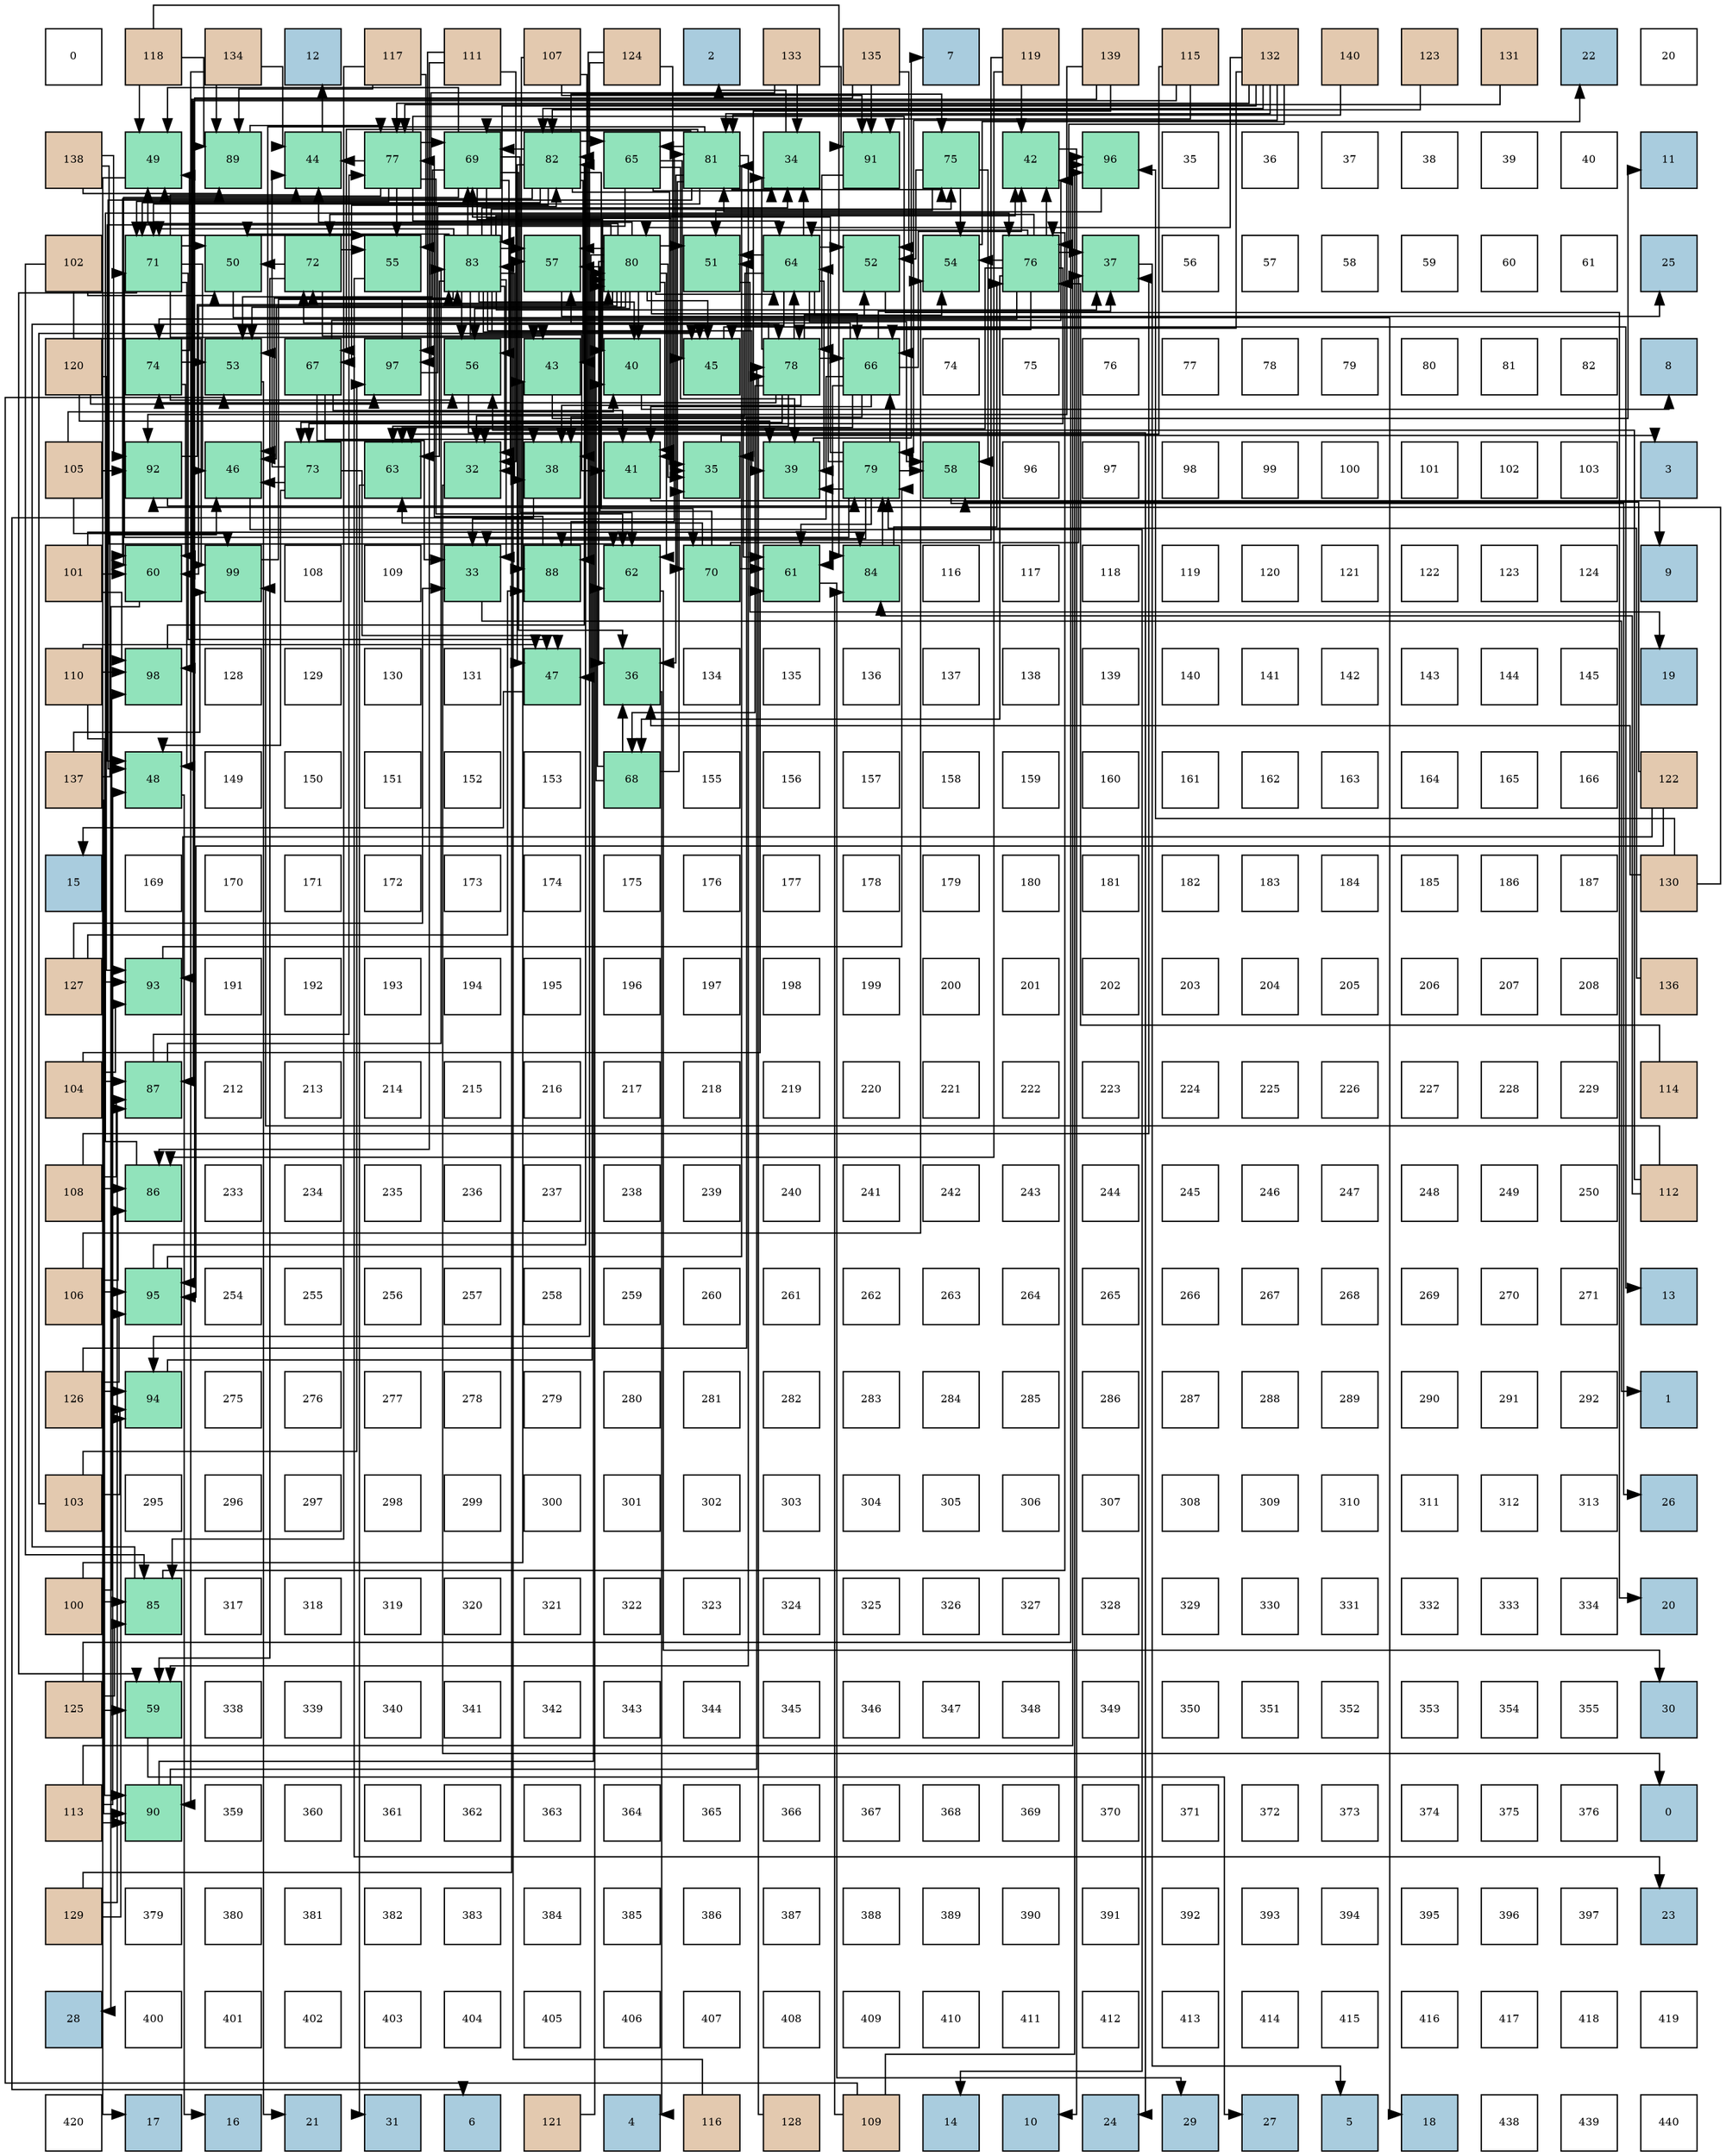 digraph layout{
 rankdir=TB;
 splines=ortho;
 node [style=filled shape=square fixedsize=true width=0.6];
0[label="0", fontsize=8, fillcolor="#ffffff"];
1[label="118", fontsize=8, fillcolor="#e3c9af"];
2[label="134", fontsize=8, fillcolor="#e3c9af"];
3[label="12", fontsize=8, fillcolor="#a9ccde"];
4[label="117", fontsize=8, fillcolor="#e3c9af"];
5[label="111", fontsize=8, fillcolor="#e3c9af"];
6[label="107", fontsize=8, fillcolor="#e3c9af"];
7[label="124", fontsize=8, fillcolor="#e3c9af"];
8[label="2", fontsize=8, fillcolor="#a9ccde"];
9[label="133", fontsize=8, fillcolor="#e3c9af"];
10[label="135", fontsize=8, fillcolor="#e3c9af"];
11[label="7", fontsize=8, fillcolor="#a9ccde"];
12[label="119", fontsize=8, fillcolor="#e3c9af"];
13[label="139", fontsize=8, fillcolor="#e3c9af"];
14[label="115", fontsize=8, fillcolor="#e3c9af"];
15[label="132", fontsize=8, fillcolor="#e3c9af"];
16[label="140", fontsize=8, fillcolor="#e3c9af"];
17[label="123", fontsize=8, fillcolor="#e3c9af"];
18[label="131", fontsize=8, fillcolor="#e3c9af"];
19[label="22", fontsize=8, fillcolor="#a9ccde"];
20[label="20", fontsize=8, fillcolor="#ffffff"];
21[label="138", fontsize=8, fillcolor="#e3c9af"];
22[label="49", fontsize=8, fillcolor="#91e3bb"];
23[label="89", fontsize=8, fillcolor="#91e3bb"];
24[label="44", fontsize=8, fillcolor="#91e3bb"];
25[label="77", fontsize=8, fillcolor="#91e3bb"];
26[label="69", fontsize=8, fillcolor="#91e3bb"];
27[label="82", fontsize=8, fillcolor="#91e3bb"];
28[label="65", fontsize=8, fillcolor="#91e3bb"];
29[label="81", fontsize=8, fillcolor="#91e3bb"];
30[label="34", fontsize=8, fillcolor="#91e3bb"];
31[label="91", fontsize=8, fillcolor="#91e3bb"];
32[label="75", fontsize=8, fillcolor="#91e3bb"];
33[label="42", fontsize=8, fillcolor="#91e3bb"];
34[label="96", fontsize=8, fillcolor="#91e3bb"];
35[label="35", fontsize=8, fillcolor="#ffffff"];
36[label="36", fontsize=8, fillcolor="#ffffff"];
37[label="37", fontsize=8, fillcolor="#ffffff"];
38[label="38", fontsize=8, fillcolor="#ffffff"];
39[label="39", fontsize=8, fillcolor="#ffffff"];
40[label="40", fontsize=8, fillcolor="#ffffff"];
41[label="11", fontsize=8, fillcolor="#a9ccde"];
42[label="102", fontsize=8, fillcolor="#e3c9af"];
43[label="71", fontsize=8, fillcolor="#91e3bb"];
44[label="50", fontsize=8, fillcolor="#91e3bb"];
45[label="72", fontsize=8, fillcolor="#91e3bb"];
46[label="55", fontsize=8, fillcolor="#91e3bb"];
47[label="83", fontsize=8, fillcolor="#91e3bb"];
48[label="57", fontsize=8, fillcolor="#91e3bb"];
49[label="80", fontsize=8, fillcolor="#91e3bb"];
50[label="51", fontsize=8, fillcolor="#91e3bb"];
51[label="64", fontsize=8, fillcolor="#91e3bb"];
52[label="52", fontsize=8, fillcolor="#91e3bb"];
53[label="54", fontsize=8, fillcolor="#91e3bb"];
54[label="76", fontsize=8, fillcolor="#91e3bb"];
55[label="37", fontsize=8, fillcolor="#91e3bb"];
56[label="56", fontsize=8, fillcolor="#ffffff"];
57[label="57", fontsize=8, fillcolor="#ffffff"];
58[label="58", fontsize=8, fillcolor="#ffffff"];
59[label="59", fontsize=8, fillcolor="#ffffff"];
60[label="60", fontsize=8, fillcolor="#ffffff"];
61[label="61", fontsize=8, fillcolor="#ffffff"];
62[label="25", fontsize=8, fillcolor="#a9ccde"];
63[label="120", fontsize=8, fillcolor="#e3c9af"];
64[label="74", fontsize=8, fillcolor="#91e3bb"];
65[label="53", fontsize=8, fillcolor="#91e3bb"];
66[label="67", fontsize=8, fillcolor="#91e3bb"];
67[label="97", fontsize=8, fillcolor="#91e3bb"];
68[label="56", fontsize=8, fillcolor="#91e3bb"];
69[label="43", fontsize=8, fillcolor="#91e3bb"];
70[label="40", fontsize=8, fillcolor="#91e3bb"];
71[label="45", fontsize=8, fillcolor="#91e3bb"];
72[label="78", fontsize=8, fillcolor="#91e3bb"];
73[label="66", fontsize=8, fillcolor="#91e3bb"];
74[label="74", fontsize=8, fillcolor="#ffffff"];
75[label="75", fontsize=8, fillcolor="#ffffff"];
76[label="76", fontsize=8, fillcolor="#ffffff"];
77[label="77", fontsize=8, fillcolor="#ffffff"];
78[label="78", fontsize=8, fillcolor="#ffffff"];
79[label="79", fontsize=8, fillcolor="#ffffff"];
80[label="80", fontsize=8, fillcolor="#ffffff"];
81[label="81", fontsize=8, fillcolor="#ffffff"];
82[label="82", fontsize=8, fillcolor="#ffffff"];
83[label="8", fontsize=8, fillcolor="#a9ccde"];
84[label="105", fontsize=8, fillcolor="#e3c9af"];
85[label="92", fontsize=8, fillcolor="#91e3bb"];
86[label="46", fontsize=8, fillcolor="#91e3bb"];
87[label="73", fontsize=8, fillcolor="#91e3bb"];
88[label="63", fontsize=8, fillcolor="#91e3bb"];
89[label="32", fontsize=8, fillcolor="#91e3bb"];
90[label="38", fontsize=8, fillcolor="#91e3bb"];
91[label="41", fontsize=8, fillcolor="#91e3bb"];
92[label="35", fontsize=8, fillcolor="#91e3bb"];
93[label="39", fontsize=8, fillcolor="#91e3bb"];
94[label="79", fontsize=8, fillcolor="#91e3bb"];
95[label="58", fontsize=8, fillcolor="#91e3bb"];
96[label="96", fontsize=8, fillcolor="#ffffff"];
97[label="97", fontsize=8, fillcolor="#ffffff"];
98[label="98", fontsize=8, fillcolor="#ffffff"];
99[label="99", fontsize=8, fillcolor="#ffffff"];
100[label="100", fontsize=8, fillcolor="#ffffff"];
101[label="101", fontsize=8, fillcolor="#ffffff"];
102[label="102", fontsize=8, fillcolor="#ffffff"];
103[label="103", fontsize=8, fillcolor="#ffffff"];
104[label="3", fontsize=8, fillcolor="#a9ccde"];
105[label="101", fontsize=8, fillcolor="#e3c9af"];
106[label="60", fontsize=8, fillcolor="#91e3bb"];
107[label="99", fontsize=8, fillcolor="#91e3bb"];
108[label="108", fontsize=8, fillcolor="#ffffff"];
109[label="109", fontsize=8, fillcolor="#ffffff"];
110[label="33", fontsize=8, fillcolor="#91e3bb"];
111[label="88", fontsize=8, fillcolor="#91e3bb"];
112[label="62", fontsize=8, fillcolor="#91e3bb"];
113[label="70", fontsize=8, fillcolor="#91e3bb"];
114[label="61", fontsize=8, fillcolor="#91e3bb"];
115[label="84", fontsize=8, fillcolor="#91e3bb"];
116[label="116", fontsize=8, fillcolor="#ffffff"];
117[label="117", fontsize=8, fillcolor="#ffffff"];
118[label="118", fontsize=8, fillcolor="#ffffff"];
119[label="119", fontsize=8, fillcolor="#ffffff"];
120[label="120", fontsize=8, fillcolor="#ffffff"];
121[label="121", fontsize=8, fillcolor="#ffffff"];
122[label="122", fontsize=8, fillcolor="#ffffff"];
123[label="123", fontsize=8, fillcolor="#ffffff"];
124[label="124", fontsize=8, fillcolor="#ffffff"];
125[label="9", fontsize=8, fillcolor="#a9ccde"];
126[label="110", fontsize=8, fillcolor="#e3c9af"];
127[label="98", fontsize=8, fillcolor="#91e3bb"];
128[label="128", fontsize=8, fillcolor="#ffffff"];
129[label="129", fontsize=8, fillcolor="#ffffff"];
130[label="130", fontsize=8, fillcolor="#ffffff"];
131[label="131", fontsize=8, fillcolor="#ffffff"];
132[label="47", fontsize=8, fillcolor="#91e3bb"];
133[label="36", fontsize=8, fillcolor="#91e3bb"];
134[label="134", fontsize=8, fillcolor="#ffffff"];
135[label="135", fontsize=8, fillcolor="#ffffff"];
136[label="136", fontsize=8, fillcolor="#ffffff"];
137[label="137", fontsize=8, fillcolor="#ffffff"];
138[label="138", fontsize=8, fillcolor="#ffffff"];
139[label="139", fontsize=8, fillcolor="#ffffff"];
140[label="140", fontsize=8, fillcolor="#ffffff"];
141[label="141", fontsize=8, fillcolor="#ffffff"];
142[label="142", fontsize=8, fillcolor="#ffffff"];
143[label="143", fontsize=8, fillcolor="#ffffff"];
144[label="144", fontsize=8, fillcolor="#ffffff"];
145[label="145", fontsize=8, fillcolor="#ffffff"];
146[label="19", fontsize=8, fillcolor="#a9ccde"];
147[label="137", fontsize=8, fillcolor="#e3c9af"];
148[label="48", fontsize=8, fillcolor="#91e3bb"];
149[label="149", fontsize=8, fillcolor="#ffffff"];
150[label="150", fontsize=8, fillcolor="#ffffff"];
151[label="151", fontsize=8, fillcolor="#ffffff"];
152[label="152", fontsize=8, fillcolor="#ffffff"];
153[label="153", fontsize=8, fillcolor="#ffffff"];
154[label="68", fontsize=8, fillcolor="#91e3bb"];
155[label="155", fontsize=8, fillcolor="#ffffff"];
156[label="156", fontsize=8, fillcolor="#ffffff"];
157[label="157", fontsize=8, fillcolor="#ffffff"];
158[label="158", fontsize=8, fillcolor="#ffffff"];
159[label="159", fontsize=8, fillcolor="#ffffff"];
160[label="160", fontsize=8, fillcolor="#ffffff"];
161[label="161", fontsize=8, fillcolor="#ffffff"];
162[label="162", fontsize=8, fillcolor="#ffffff"];
163[label="163", fontsize=8, fillcolor="#ffffff"];
164[label="164", fontsize=8, fillcolor="#ffffff"];
165[label="165", fontsize=8, fillcolor="#ffffff"];
166[label="166", fontsize=8, fillcolor="#ffffff"];
167[label="122", fontsize=8, fillcolor="#e3c9af"];
168[label="15", fontsize=8, fillcolor="#a9ccde"];
169[label="169", fontsize=8, fillcolor="#ffffff"];
170[label="170", fontsize=8, fillcolor="#ffffff"];
171[label="171", fontsize=8, fillcolor="#ffffff"];
172[label="172", fontsize=8, fillcolor="#ffffff"];
173[label="173", fontsize=8, fillcolor="#ffffff"];
174[label="174", fontsize=8, fillcolor="#ffffff"];
175[label="175", fontsize=8, fillcolor="#ffffff"];
176[label="176", fontsize=8, fillcolor="#ffffff"];
177[label="177", fontsize=8, fillcolor="#ffffff"];
178[label="178", fontsize=8, fillcolor="#ffffff"];
179[label="179", fontsize=8, fillcolor="#ffffff"];
180[label="180", fontsize=8, fillcolor="#ffffff"];
181[label="181", fontsize=8, fillcolor="#ffffff"];
182[label="182", fontsize=8, fillcolor="#ffffff"];
183[label="183", fontsize=8, fillcolor="#ffffff"];
184[label="184", fontsize=8, fillcolor="#ffffff"];
185[label="185", fontsize=8, fillcolor="#ffffff"];
186[label="186", fontsize=8, fillcolor="#ffffff"];
187[label="187", fontsize=8, fillcolor="#ffffff"];
188[label="130", fontsize=8, fillcolor="#e3c9af"];
189[label="127", fontsize=8, fillcolor="#e3c9af"];
190[label="93", fontsize=8, fillcolor="#91e3bb"];
191[label="191", fontsize=8, fillcolor="#ffffff"];
192[label="192", fontsize=8, fillcolor="#ffffff"];
193[label="193", fontsize=8, fillcolor="#ffffff"];
194[label="194", fontsize=8, fillcolor="#ffffff"];
195[label="195", fontsize=8, fillcolor="#ffffff"];
196[label="196", fontsize=8, fillcolor="#ffffff"];
197[label="197", fontsize=8, fillcolor="#ffffff"];
198[label="198", fontsize=8, fillcolor="#ffffff"];
199[label="199", fontsize=8, fillcolor="#ffffff"];
200[label="200", fontsize=8, fillcolor="#ffffff"];
201[label="201", fontsize=8, fillcolor="#ffffff"];
202[label="202", fontsize=8, fillcolor="#ffffff"];
203[label="203", fontsize=8, fillcolor="#ffffff"];
204[label="204", fontsize=8, fillcolor="#ffffff"];
205[label="205", fontsize=8, fillcolor="#ffffff"];
206[label="206", fontsize=8, fillcolor="#ffffff"];
207[label="207", fontsize=8, fillcolor="#ffffff"];
208[label="208", fontsize=8, fillcolor="#ffffff"];
209[label="136", fontsize=8, fillcolor="#e3c9af"];
210[label="104", fontsize=8, fillcolor="#e3c9af"];
211[label="87", fontsize=8, fillcolor="#91e3bb"];
212[label="212", fontsize=8, fillcolor="#ffffff"];
213[label="213", fontsize=8, fillcolor="#ffffff"];
214[label="214", fontsize=8, fillcolor="#ffffff"];
215[label="215", fontsize=8, fillcolor="#ffffff"];
216[label="216", fontsize=8, fillcolor="#ffffff"];
217[label="217", fontsize=8, fillcolor="#ffffff"];
218[label="218", fontsize=8, fillcolor="#ffffff"];
219[label="219", fontsize=8, fillcolor="#ffffff"];
220[label="220", fontsize=8, fillcolor="#ffffff"];
221[label="221", fontsize=8, fillcolor="#ffffff"];
222[label="222", fontsize=8, fillcolor="#ffffff"];
223[label="223", fontsize=8, fillcolor="#ffffff"];
224[label="224", fontsize=8, fillcolor="#ffffff"];
225[label="225", fontsize=8, fillcolor="#ffffff"];
226[label="226", fontsize=8, fillcolor="#ffffff"];
227[label="227", fontsize=8, fillcolor="#ffffff"];
228[label="228", fontsize=8, fillcolor="#ffffff"];
229[label="229", fontsize=8, fillcolor="#ffffff"];
230[label="114", fontsize=8, fillcolor="#e3c9af"];
231[label="108", fontsize=8, fillcolor="#e3c9af"];
232[label="86", fontsize=8, fillcolor="#91e3bb"];
233[label="233", fontsize=8, fillcolor="#ffffff"];
234[label="234", fontsize=8, fillcolor="#ffffff"];
235[label="235", fontsize=8, fillcolor="#ffffff"];
236[label="236", fontsize=8, fillcolor="#ffffff"];
237[label="237", fontsize=8, fillcolor="#ffffff"];
238[label="238", fontsize=8, fillcolor="#ffffff"];
239[label="239", fontsize=8, fillcolor="#ffffff"];
240[label="240", fontsize=8, fillcolor="#ffffff"];
241[label="241", fontsize=8, fillcolor="#ffffff"];
242[label="242", fontsize=8, fillcolor="#ffffff"];
243[label="243", fontsize=8, fillcolor="#ffffff"];
244[label="244", fontsize=8, fillcolor="#ffffff"];
245[label="245", fontsize=8, fillcolor="#ffffff"];
246[label="246", fontsize=8, fillcolor="#ffffff"];
247[label="247", fontsize=8, fillcolor="#ffffff"];
248[label="248", fontsize=8, fillcolor="#ffffff"];
249[label="249", fontsize=8, fillcolor="#ffffff"];
250[label="250", fontsize=8, fillcolor="#ffffff"];
251[label="112", fontsize=8, fillcolor="#e3c9af"];
252[label="106", fontsize=8, fillcolor="#e3c9af"];
253[label="95", fontsize=8, fillcolor="#91e3bb"];
254[label="254", fontsize=8, fillcolor="#ffffff"];
255[label="255", fontsize=8, fillcolor="#ffffff"];
256[label="256", fontsize=8, fillcolor="#ffffff"];
257[label="257", fontsize=8, fillcolor="#ffffff"];
258[label="258", fontsize=8, fillcolor="#ffffff"];
259[label="259", fontsize=8, fillcolor="#ffffff"];
260[label="260", fontsize=8, fillcolor="#ffffff"];
261[label="261", fontsize=8, fillcolor="#ffffff"];
262[label="262", fontsize=8, fillcolor="#ffffff"];
263[label="263", fontsize=8, fillcolor="#ffffff"];
264[label="264", fontsize=8, fillcolor="#ffffff"];
265[label="265", fontsize=8, fillcolor="#ffffff"];
266[label="266", fontsize=8, fillcolor="#ffffff"];
267[label="267", fontsize=8, fillcolor="#ffffff"];
268[label="268", fontsize=8, fillcolor="#ffffff"];
269[label="269", fontsize=8, fillcolor="#ffffff"];
270[label="270", fontsize=8, fillcolor="#ffffff"];
271[label="271", fontsize=8, fillcolor="#ffffff"];
272[label="13", fontsize=8, fillcolor="#a9ccde"];
273[label="126", fontsize=8, fillcolor="#e3c9af"];
274[label="94", fontsize=8, fillcolor="#91e3bb"];
275[label="275", fontsize=8, fillcolor="#ffffff"];
276[label="276", fontsize=8, fillcolor="#ffffff"];
277[label="277", fontsize=8, fillcolor="#ffffff"];
278[label="278", fontsize=8, fillcolor="#ffffff"];
279[label="279", fontsize=8, fillcolor="#ffffff"];
280[label="280", fontsize=8, fillcolor="#ffffff"];
281[label="281", fontsize=8, fillcolor="#ffffff"];
282[label="282", fontsize=8, fillcolor="#ffffff"];
283[label="283", fontsize=8, fillcolor="#ffffff"];
284[label="284", fontsize=8, fillcolor="#ffffff"];
285[label="285", fontsize=8, fillcolor="#ffffff"];
286[label="286", fontsize=8, fillcolor="#ffffff"];
287[label="287", fontsize=8, fillcolor="#ffffff"];
288[label="288", fontsize=8, fillcolor="#ffffff"];
289[label="289", fontsize=8, fillcolor="#ffffff"];
290[label="290", fontsize=8, fillcolor="#ffffff"];
291[label="291", fontsize=8, fillcolor="#ffffff"];
292[label="292", fontsize=8, fillcolor="#ffffff"];
293[label="1", fontsize=8, fillcolor="#a9ccde"];
294[label="103", fontsize=8, fillcolor="#e3c9af"];
295[label="295", fontsize=8, fillcolor="#ffffff"];
296[label="296", fontsize=8, fillcolor="#ffffff"];
297[label="297", fontsize=8, fillcolor="#ffffff"];
298[label="298", fontsize=8, fillcolor="#ffffff"];
299[label="299", fontsize=8, fillcolor="#ffffff"];
300[label="300", fontsize=8, fillcolor="#ffffff"];
301[label="301", fontsize=8, fillcolor="#ffffff"];
302[label="302", fontsize=8, fillcolor="#ffffff"];
303[label="303", fontsize=8, fillcolor="#ffffff"];
304[label="304", fontsize=8, fillcolor="#ffffff"];
305[label="305", fontsize=8, fillcolor="#ffffff"];
306[label="306", fontsize=8, fillcolor="#ffffff"];
307[label="307", fontsize=8, fillcolor="#ffffff"];
308[label="308", fontsize=8, fillcolor="#ffffff"];
309[label="309", fontsize=8, fillcolor="#ffffff"];
310[label="310", fontsize=8, fillcolor="#ffffff"];
311[label="311", fontsize=8, fillcolor="#ffffff"];
312[label="312", fontsize=8, fillcolor="#ffffff"];
313[label="313", fontsize=8, fillcolor="#ffffff"];
314[label="26", fontsize=8, fillcolor="#a9ccde"];
315[label="100", fontsize=8, fillcolor="#e3c9af"];
316[label="85", fontsize=8, fillcolor="#91e3bb"];
317[label="317", fontsize=8, fillcolor="#ffffff"];
318[label="318", fontsize=8, fillcolor="#ffffff"];
319[label="319", fontsize=8, fillcolor="#ffffff"];
320[label="320", fontsize=8, fillcolor="#ffffff"];
321[label="321", fontsize=8, fillcolor="#ffffff"];
322[label="322", fontsize=8, fillcolor="#ffffff"];
323[label="323", fontsize=8, fillcolor="#ffffff"];
324[label="324", fontsize=8, fillcolor="#ffffff"];
325[label="325", fontsize=8, fillcolor="#ffffff"];
326[label="326", fontsize=8, fillcolor="#ffffff"];
327[label="327", fontsize=8, fillcolor="#ffffff"];
328[label="328", fontsize=8, fillcolor="#ffffff"];
329[label="329", fontsize=8, fillcolor="#ffffff"];
330[label="330", fontsize=8, fillcolor="#ffffff"];
331[label="331", fontsize=8, fillcolor="#ffffff"];
332[label="332", fontsize=8, fillcolor="#ffffff"];
333[label="333", fontsize=8, fillcolor="#ffffff"];
334[label="334", fontsize=8, fillcolor="#ffffff"];
335[label="20", fontsize=8, fillcolor="#a9ccde"];
336[label="125", fontsize=8, fillcolor="#e3c9af"];
337[label="59", fontsize=8, fillcolor="#91e3bb"];
338[label="338", fontsize=8, fillcolor="#ffffff"];
339[label="339", fontsize=8, fillcolor="#ffffff"];
340[label="340", fontsize=8, fillcolor="#ffffff"];
341[label="341", fontsize=8, fillcolor="#ffffff"];
342[label="342", fontsize=8, fillcolor="#ffffff"];
343[label="343", fontsize=8, fillcolor="#ffffff"];
344[label="344", fontsize=8, fillcolor="#ffffff"];
345[label="345", fontsize=8, fillcolor="#ffffff"];
346[label="346", fontsize=8, fillcolor="#ffffff"];
347[label="347", fontsize=8, fillcolor="#ffffff"];
348[label="348", fontsize=8, fillcolor="#ffffff"];
349[label="349", fontsize=8, fillcolor="#ffffff"];
350[label="350", fontsize=8, fillcolor="#ffffff"];
351[label="351", fontsize=8, fillcolor="#ffffff"];
352[label="352", fontsize=8, fillcolor="#ffffff"];
353[label="353", fontsize=8, fillcolor="#ffffff"];
354[label="354", fontsize=8, fillcolor="#ffffff"];
355[label="355", fontsize=8, fillcolor="#ffffff"];
356[label="30", fontsize=8, fillcolor="#a9ccde"];
357[label="113", fontsize=8, fillcolor="#e3c9af"];
358[label="90", fontsize=8, fillcolor="#91e3bb"];
359[label="359", fontsize=8, fillcolor="#ffffff"];
360[label="360", fontsize=8, fillcolor="#ffffff"];
361[label="361", fontsize=8, fillcolor="#ffffff"];
362[label="362", fontsize=8, fillcolor="#ffffff"];
363[label="363", fontsize=8, fillcolor="#ffffff"];
364[label="364", fontsize=8, fillcolor="#ffffff"];
365[label="365", fontsize=8, fillcolor="#ffffff"];
366[label="366", fontsize=8, fillcolor="#ffffff"];
367[label="367", fontsize=8, fillcolor="#ffffff"];
368[label="368", fontsize=8, fillcolor="#ffffff"];
369[label="369", fontsize=8, fillcolor="#ffffff"];
370[label="370", fontsize=8, fillcolor="#ffffff"];
371[label="371", fontsize=8, fillcolor="#ffffff"];
372[label="372", fontsize=8, fillcolor="#ffffff"];
373[label="373", fontsize=8, fillcolor="#ffffff"];
374[label="374", fontsize=8, fillcolor="#ffffff"];
375[label="375", fontsize=8, fillcolor="#ffffff"];
376[label="376", fontsize=8, fillcolor="#ffffff"];
377[label="0", fontsize=8, fillcolor="#a9ccde"];
378[label="129", fontsize=8, fillcolor="#e3c9af"];
379[label="379", fontsize=8, fillcolor="#ffffff"];
380[label="380", fontsize=8, fillcolor="#ffffff"];
381[label="381", fontsize=8, fillcolor="#ffffff"];
382[label="382", fontsize=8, fillcolor="#ffffff"];
383[label="383", fontsize=8, fillcolor="#ffffff"];
384[label="384", fontsize=8, fillcolor="#ffffff"];
385[label="385", fontsize=8, fillcolor="#ffffff"];
386[label="386", fontsize=8, fillcolor="#ffffff"];
387[label="387", fontsize=8, fillcolor="#ffffff"];
388[label="388", fontsize=8, fillcolor="#ffffff"];
389[label="389", fontsize=8, fillcolor="#ffffff"];
390[label="390", fontsize=8, fillcolor="#ffffff"];
391[label="391", fontsize=8, fillcolor="#ffffff"];
392[label="392", fontsize=8, fillcolor="#ffffff"];
393[label="393", fontsize=8, fillcolor="#ffffff"];
394[label="394", fontsize=8, fillcolor="#ffffff"];
395[label="395", fontsize=8, fillcolor="#ffffff"];
396[label="396", fontsize=8, fillcolor="#ffffff"];
397[label="397", fontsize=8, fillcolor="#ffffff"];
398[label="23", fontsize=8, fillcolor="#a9ccde"];
399[label="28", fontsize=8, fillcolor="#a9ccde"];
400[label="400", fontsize=8, fillcolor="#ffffff"];
401[label="401", fontsize=8, fillcolor="#ffffff"];
402[label="402", fontsize=8, fillcolor="#ffffff"];
403[label="403", fontsize=8, fillcolor="#ffffff"];
404[label="404", fontsize=8, fillcolor="#ffffff"];
405[label="405", fontsize=8, fillcolor="#ffffff"];
406[label="406", fontsize=8, fillcolor="#ffffff"];
407[label="407", fontsize=8, fillcolor="#ffffff"];
408[label="408", fontsize=8, fillcolor="#ffffff"];
409[label="409", fontsize=8, fillcolor="#ffffff"];
410[label="410", fontsize=8, fillcolor="#ffffff"];
411[label="411", fontsize=8, fillcolor="#ffffff"];
412[label="412", fontsize=8, fillcolor="#ffffff"];
413[label="413", fontsize=8, fillcolor="#ffffff"];
414[label="414", fontsize=8, fillcolor="#ffffff"];
415[label="415", fontsize=8, fillcolor="#ffffff"];
416[label="416", fontsize=8, fillcolor="#ffffff"];
417[label="417", fontsize=8, fillcolor="#ffffff"];
418[label="418", fontsize=8, fillcolor="#ffffff"];
419[label="419", fontsize=8, fillcolor="#ffffff"];
420[label="420", fontsize=8, fillcolor="#ffffff"];
421[label="17", fontsize=8, fillcolor="#a9ccde"];
422[label="16", fontsize=8, fillcolor="#a9ccde"];
423[label="21", fontsize=8, fillcolor="#a9ccde"];
424[label="31", fontsize=8, fillcolor="#a9ccde"];
425[label="6", fontsize=8, fillcolor="#a9ccde"];
426[label="121", fontsize=8, fillcolor="#e3c9af"];
427[label="4", fontsize=8, fillcolor="#a9ccde"];
428[label="116", fontsize=8, fillcolor="#e3c9af"];
429[label="128", fontsize=8, fillcolor="#e3c9af"];
430[label="109", fontsize=8, fillcolor="#e3c9af"];
431[label="14", fontsize=8, fillcolor="#a9ccde"];
432[label="10", fontsize=8, fillcolor="#a9ccde"];
433[label="24", fontsize=8, fillcolor="#a9ccde"];
434[label="29", fontsize=8, fillcolor="#a9ccde"];
435[label="27", fontsize=8, fillcolor="#a9ccde"];
436[label="5", fontsize=8, fillcolor="#a9ccde"];
437[label="18", fontsize=8, fillcolor="#a9ccde"];
438[label="438", fontsize=8, fillcolor="#ffffff"];
439[label="439", fontsize=8, fillcolor="#ffffff"];
440[label="440", fontsize=8, fillcolor="#ffffff"];
edge [constraint=false, style=vis];89 -> 377;
110 -> 293;
30 -> 8;
92 -> 104;
133 -> 427;
55 -> 436;
90 -> 425;
93 -> 11;
70 -> 83;
91 -> 125;
33 -> 432;
69 -> 41;
24 -> 3;
71 -> 272;
86 -> 431;
132 -> 168;
148 -> 422;
22 -> 421;
44 -> 437;
50 -> 146;
52 -> 335;
65 -> 423;
53 -> 19;
46 -> 398;
68 -> 433;
48 -> 62;
95 -> 314;
337 -> 435;
106 -> 399;
114 -> 434;
112 -> 356;
88 -> 424;
51 -> 89;
51 -> 30;
51 -> 93;
51 -> 71;
51 -> 50;
51 -> 52;
51 -> 53;
51 -> 95;
28 -> 89;
28 -> 30;
28 -> 93;
28 -> 71;
73 -> 110;
73 -> 55;
73 -> 90;
73 -> 91;
73 -> 33;
73 -> 48;
73 -> 114;
73 -> 88;
66 -> 110;
66 -> 90;
66 -> 91;
66 -> 33;
154 -> 92;
154 -> 133;
154 -> 70;
154 -> 112;
26 -> 92;
26 -> 133;
26 -> 70;
26 -> 22;
26 -> 65;
26 -> 68;
26 -> 106;
26 -> 112;
113 -> 55;
113 -> 48;
113 -> 114;
113 -> 88;
43 -> 69;
43 -> 24;
43 -> 86;
43 -> 132;
43 -> 148;
43 -> 44;
43 -> 46;
43 -> 337;
45 -> 69;
45 -> 44;
45 -> 46;
45 -> 337;
87 -> 24;
87 -> 86;
87 -> 132;
87 -> 148;
64 -> 22;
64 -> 65;
64 -> 68;
64 -> 106;
32 -> 50;
32 -> 52;
32 -> 53;
32 -> 95;
54 -> 89;
54 -> 55;
54 -> 33;
54 -> 53;
54 -> 51;
54 -> 73;
54 -> 154;
54 -> 45;
54 -> 87;
54 -> 64;
25 -> 24;
25 -> 22;
25 -> 46;
25 -> 112;
25 -> 51;
25 -> 73;
25 -> 26;
25 -> 43;
72 -> 30;
72 -> 90;
72 -> 52;
72 -> 88;
72 -> 51;
72 -> 73;
72 -> 154;
72 -> 45;
72 -> 87;
72 -> 64;
94 -> 110;
94 -> 93;
94 -> 95;
94 -> 114;
94 -> 51;
94 -> 73;
94 -> 26;
94 -> 43;
49 -> 92;
49 -> 133;
49 -> 70;
49 -> 91;
49 -> 24;
49 -> 71;
49 -> 86;
49 -> 132;
49 -> 148;
49 -> 22;
49 -> 50;
49 -> 65;
49 -> 68;
49 -> 48;
49 -> 106;
49 -> 112;
49 -> 51;
49 -> 73;
49 -> 45;
29 -> 133;
29 -> 148;
29 -> 65;
29 -> 337;
29 -> 28;
29 -> 66;
29 -> 26;
29 -> 113;
29 -> 43;
29 -> 32;
27 -> 92;
27 -> 69;
27 -> 132;
27 -> 106;
27 -> 28;
27 -> 66;
27 -> 26;
27 -> 113;
27 -> 43;
27 -> 32;
47 -> 89;
47 -> 110;
47 -> 30;
47 -> 55;
47 -> 90;
47 -> 93;
47 -> 70;
47 -> 91;
47 -> 33;
47 -> 71;
47 -> 86;
47 -> 44;
47 -> 68;
47 -> 48;
47 -> 114;
47 -> 88;
47 -> 26;
47 -> 43;
47 -> 32;
115 -> 54;
115 -> 94;
316 -> 54;
316 -> 72;
232 -> 54;
211 -> 25;
211 -> 47;
111 -> 25;
111 -> 29;
23 -> 25;
358 -> 72;
358 -> 49;
31 -> 72;
85 -> 94;
85 -> 49;
190 -> 94;
274 -> 49;
253 -> 29;
253 -> 27;
34 -> 29;
67 -> 27;
67 -> 47;
127 -> 27;
107 -> 47;
315 -> 69;
315 -> 316;
315 -> 127;
105 -> 106;
105 -> 115;
105 -> 127;
42 -> 44;
42 -> 316;
42 -> 107;
294 -> 71;
294 -> 274;
294 -> 67;
210 -> 114;
210 -> 211;
210 -> 190;
84 -> 70;
84 -> 85;
84 -> 107;
252 -> 53;
252 -> 232;
252 -> 253;
6 -> 90;
6 -> 111;
6 -> 31;
231 -> 55;
231 -> 232;
231 -> 211;
430 -> 65;
430 -> 115;
430 -> 34;
126 -> 132;
126 -> 358;
126 -> 127;
5 -> 89;
5 -> 232;
5 -> 67;
251 -> 68;
251 -> 115;
251 -> 107;
357 -> 148;
357 -> 358;
357 -> 34;
230 -> 54;
14 -> 88;
14 -> 211;
14 -> 31;
428 -> 47;
4 -> 46;
4 -> 316;
4 -> 23;
1 -> 22;
1 -> 115;
1 -> 23;
12 -> 33;
12 -> 232;
12 -> 111;
63 -> 93;
63 -> 190;
63 -> 67;
426 -> 49;
167 -> 95;
167 -> 190;
167 -> 253;
17 -> 27;
7 -> 91;
7 -> 111;
7 -> 274;
336 -> 337;
336 -> 316;
336 -> 34;
273 -> 50;
273 -> 274;
273 -> 253;
189 -> 110;
189 -> 111;
189 -> 190;
429 -> 72;
378 -> 48;
378 -> 211;
378 -> 274;
188 -> 133;
188 -> 85;
188 -> 34;
18 -> 25;
15 -> 54;
15 -> 25;
15 -> 72;
15 -> 94;
15 -> 49;
15 -> 29;
15 -> 27;
15 -> 47;
9 -> 30;
9 -> 31;
9 -> 67;
2 -> 24;
2 -> 23;
2 -> 358;
10 -> 52;
10 -> 31;
10 -> 253;
209 -> 94;
147 -> 86;
147 -> 358;
147 -> 107;
21 -> 112;
21 -> 23;
21 -> 85;
13 -> 92;
13 -> 85;
13 -> 127;
16 -> 29;
edge [constraint=true, style=invis];
0 -> 21 -> 42 -> 63 -> 84 -> 105 -> 126 -> 147 -> 168 -> 189 -> 210 -> 231 -> 252 -> 273 -> 294 -> 315 -> 336 -> 357 -> 378 -> 399 -> 420;
1 -> 22 -> 43 -> 64 -> 85 -> 106 -> 127 -> 148 -> 169 -> 190 -> 211 -> 232 -> 253 -> 274 -> 295 -> 316 -> 337 -> 358 -> 379 -> 400 -> 421;
2 -> 23 -> 44 -> 65 -> 86 -> 107 -> 128 -> 149 -> 170 -> 191 -> 212 -> 233 -> 254 -> 275 -> 296 -> 317 -> 338 -> 359 -> 380 -> 401 -> 422;
3 -> 24 -> 45 -> 66 -> 87 -> 108 -> 129 -> 150 -> 171 -> 192 -> 213 -> 234 -> 255 -> 276 -> 297 -> 318 -> 339 -> 360 -> 381 -> 402 -> 423;
4 -> 25 -> 46 -> 67 -> 88 -> 109 -> 130 -> 151 -> 172 -> 193 -> 214 -> 235 -> 256 -> 277 -> 298 -> 319 -> 340 -> 361 -> 382 -> 403 -> 424;
5 -> 26 -> 47 -> 68 -> 89 -> 110 -> 131 -> 152 -> 173 -> 194 -> 215 -> 236 -> 257 -> 278 -> 299 -> 320 -> 341 -> 362 -> 383 -> 404 -> 425;
6 -> 27 -> 48 -> 69 -> 90 -> 111 -> 132 -> 153 -> 174 -> 195 -> 216 -> 237 -> 258 -> 279 -> 300 -> 321 -> 342 -> 363 -> 384 -> 405 -> 426;
7 -> 28 -> 49 -> 70 -> 91 -> 112 -> 133 -> 154 -> 175 -> 196 -> 217 -> 238 -> 259 -> 280 -> 301 -> 322 -> 343 -> 364 -> 385 -> 406 -> 427;
8 -> 29 -> 50 -> 71 -> 92 -> 113 -> 134 -> 155 -> 176 -> 197 -> 218 -> 239 -> 260 -> 281 -> 302 -> 323 -> 344 -> 365 -> 386 -> 407 -> 428;
9 -> 30 -> 51 -> 72 -> 93 -> 114 -> 135 -> 156 -> 177 -> 198 -> 219 -> 240 -> 261 -> 282 -> 303 -> 324 -> 345 -> 366 -> 387 -> 408 -> 429;
10 -> 31 -> 52 -> 73 -> 94 -> 115 -> 136 -> 157 -> 178 -> 199 -> 220 -> 241 -> 262 -> 283 -> 304 -> 325 -> 346 -> 367 -> 388 -> 409 -> 430;
11 -> 32 -> 53 -> 74 -> 95 -> 116 -> 137 -> 158 -> 179 -> 200 -> 221 -> 242 -> 263 -> 284 -> 305 -> 326 -> 347 -> 368 -> 389 -> 410 -> 431;
12 -> 33 -> 54 -> 75 -> 96 -> 117 -> 138 -> 159 -> 180 -> 201 -> 222 -> 243 -> 264 -> 285 -> 306 -> 327 -> 348 -> 369 -> 390 -> 411 -> 432;
13 -> 34 -> 55 -> 76 -> 97 -> 118 -> 139 -> 160 -> 181 -> 202 -> 223 -> 244 -> 265 -> 286 -> 307 -> 328 -> 349 -> 370 -> 391 -> 412 -> 433;
14 -> 35 -> 56 -> 77 -> 98 -> 119 -> 140 -> 161 -> 182 -> 203 -> 224 -> 245 -> 266 -> 287 -> 308 -> 329 -> 350 -> 371 -> 392 -> 413 -> 434;
15 -> 36 -> 57 -> 78 -> 99 -> 120 -> 141 -> 162 -> 183 -> 204 -> 225 -> 246 -> 267 -> 288 -> 309 -> 330 -> 351 -> 372 -> 393 -> 414 -> 435;
16 -> 37 -> 58 -> 79 -> 100 -> 121 -> 142 -> 163 -> 184 -> 205 -> 226 -> 247 -> 268 -> 289 -> 310 -> 331 -> 352 -> 373 -> 394 -> 415 -> 436;
17 -> 38 -> 59 -> 80 -> 101 -> 122 -> 143 -> 164 -> 185 -> 206 -> 227 -> 248 -> 269 -> 290 -> 311 -> 332 -> 353 -> 374 -> 395 -> 416 -> 437;
18 -> 39 -> 60 -> 81 -> 102 -> 123 -> 144 -> 165 -> 186 -> 207 -> 228 -> 249 -> 270 -> 291 -> 312 -> 333 -> 354 -> 375 -> 396 -> 417 -> 438;
19 -> 40 -> 61 -> 82 -> 103 -> 124 -> 145 -> 166 -> 187 -> 208 -> 229 -> 250 -> 271 -> 292 -> 313 -> 334 -> 355 -> 376 -> 397 -> 418 -> 439;
20 -> 41 -> 62 -> 83 -> 104 -> 125 -> 146 -> 167 -> 188 -> 209 -> 230 -> 251 -> 272 -> 293 -> 314 -> 335 -> 356 -> 377 -> 398 -> 419 -> 440;
rank = same {0 -> 1 -> 2 -> 3 -> 4 -> 5 -> 6 -> 7 -> 8 -> 9 -> 10 -> 11 -> 12 -> 13 -> 14 -> 15 -> 16 -> 17 -> 18 -> 19 -> 20};
rank = same {21 -> 22 -> 23 -> 24 -> 25 -> 26 -> 27 -> 28 -> 29 -> 30 -> 31 -> 32 -> 33 -> 34 -> 35 -> 36 -> 37 -> 38 -> 39 -> 40 -> 41};
rank = same {42 -> 43 -> 44 -> 45 -> 46 -> 47 -> 48 -> 49 -> 50 -> 51 -> 52 -> 53 -> 54 -> 55 -> 56 -> 57 -> 58 -> 59 -> 60 -> 61 -> 62};
rank = same {63 -> 64 -> 65 -> 66 -> 67 -> 68 -> 69 -> 70 -> 71 -> 72 -> 73 -> 74 -> 75 -> 76 -> 77 -> 78 -> 79 -> 80 -> 81 -> 82 -> 83};
rank = same {84 -> 85 -> 86 -> 87 -> 88 -> 89 -> 90 -> 91 -> 92 -> 93 -> 94 -> 95 -> 96 -> 97 -> 98 -> 99 -> 100 -> 101 -> 102 -> 103 -> 104};
rank = same {105 -> 106 -> 107 -> 108 -> 109 -> 110 -> 111 -> 112 -> 113 -> 114 -> 115 -> 116 -> 117 -> 118 -> 119 -> 120 -> 121 -> 122 -> 123 -> 124 -> 125};
rank = same {126 -> 127 -> 128 -> 129 -> 130 -> 131 -> 132 -> 133 -> 134 -> 135 -> 136 -> 137 -> 138 -> 139 -> 140 -> 141 -> 142 -> 143 -> 144 -> 145 -> 146};
rank = same {147 -> 148 -> 149 -> 150 -> 151 -> 152 -> 153 -> 154 -> 155 -> 156 -> 157 -> 158 -> 159 -> 160 -> 161 -> 162 -> 163 -> 164 -> 165 -> 166 -> 167};
rank = same {168 -> 169 -> 170 -> 171 -> 172 -> 173 -> 174 -> 175 -> 176 -> 177 -> 178 -> 179 -> 180 -> 181 -> 182 -> 183 -> 184 -> 185 -> 186 -> 187 -> 188};
rank = same {189 -> 190 -> 191 -> 192 -> 193 -> 194 -> 195 -> 196 -> 197 -> 198 -> 199 -> 200 -> 201 -> 202 -> 203 -> 204 -> 205 -> 206 -> 207 -> 208 -> 209};
rank = same {210 -> 211 -> 212 -> 213 -> 214 -> 215 -> 216 -> 217 -> 218 -> 219 -> 220 -> 221 -> 222 -> 223 -> 224 -> 225 -> 226 -> 227 -> 228 -> 229 -> 230};
rank = same {231 -> 232 -> 233 -> 234 -> 235 -> 236 -> 237 -> 238 -> 239 -> 240 -> 241 -> 242 -> 243 -> 244 -> 245 -> 246 -> 247 -> 248 -> 249 -> 250 -> 251};
rank = same {252 -> 253 -> 254 -> 255 -> 256 -> 257 -> 258 -> 259 -> 260 -> 261 -> 262 -> 263 -> 264 -> 265 -> 266 -> 267 -> 268 -> 269 -> 270 -> 271 -> 272};
rank = same {273 -> 274 -> 275 -> 276 -> 277 -> 278 -> 279 -> 280 -> 281 -> 282 -> 283 -> 284 -> 285 -> 286 -> 287 -> 288 -> 289 -> 290 -> 291 -> 292 -> 293};
rank = same {294 -> 295 -> 296 -> 297 -> 298 -> 299 -> 300 -> 301 -> 302 -> 303 -> 304 -> 305 -> 306 -> 307 -> 308 -> 309 -> 310 -> 311 -> 312 -> 313 -> 314};
rank = same {315 -> 316 -> 317 -> 318 -> 319 -> 320 -> 321 -> 322 -> 323 -> 324 -> 325 -> 326 -> 327 -> 328 -> 329 -> 330 -> 331 -> 332 -> 333 -> 334 -> 335};
rank = same {336 -> 337 -> 338 -> 339 -> 340 -> 341 -> 342 -> 343 -> 344 -> 345 -> 346 -> 347 -> 348 -> 349 -> 350 -> 351 -> 352 -> 353 -> 354 -> 355 -> 356};
rank = same {357 -> 358 -> 359 -> 360 -> 361 -> 362 -> 363 -> 364 -> 365 -> 366 -> 367 -> 368 -> 369 -> 370 -> 371 -> 372 -> 373 -> 374 -> 375 -> 376 -> 377};
rank = same {378 -> 379 -> 380 -> 381 -> 382 -> 383 -> 384 -> 385 -> 386 -> 387 -> 388 -> 389 -> 390 -> 391 -> 392 -> 393 -> 394 -> 395 -> 396 -> 397 -> 398};
rank = same {399 -> 400 -> 401 -> 402 -> 403 -> 404 -> 405 -> 406 -> 407 -> 408 -> 409 -> 410 -> 411 -> 412 -> 413 -> 414 -> 415 -> 416 -> 417 -> 418 -> 419};
rank = same {420 -> 421 -> 422 -> 423 -> 424 -> 425 -> 426 -> 427 -> 428 -> 429 -> 430 -> 431 -> 432 -> 433 -> 434 -> 435 -> 436 -> 437 -> 438 -> 439 -> 440};
}